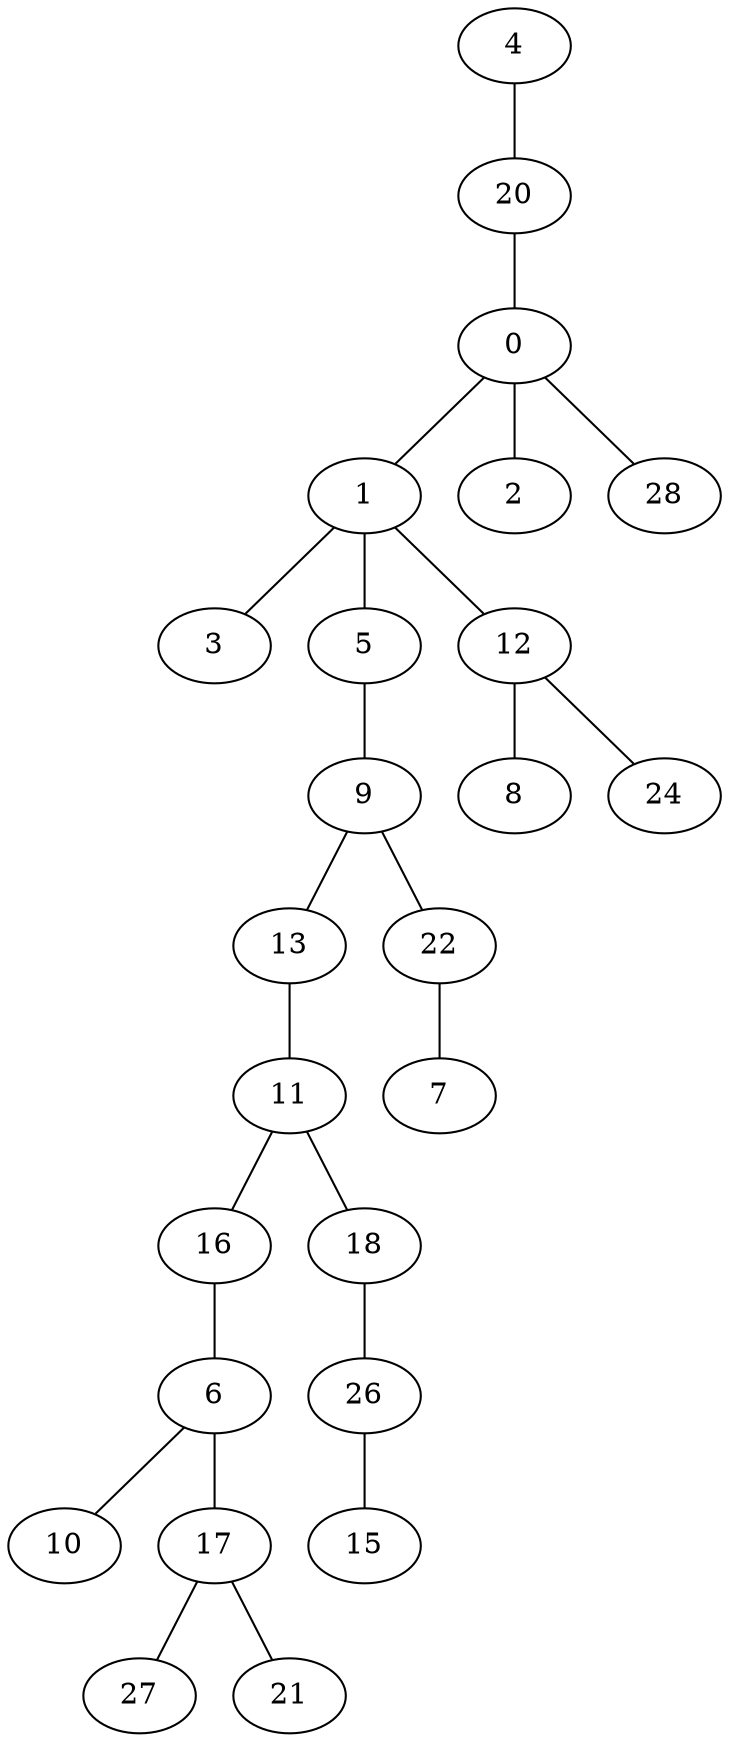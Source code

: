 graph G {
  4;
  20;
  0;
  1;
  3;
  5;
  9;
  13;
  11;
  16;
  6;
  10;
  17;
  27;
  21;
  18;
  26;
  15;
  22;
  7;
  12;
  8;
  24;
  2;
  28;
   4 -- 20;
   20 -- 0;
   0 -- 1;
   1 -- 3;
   1 -- 5;
   5 -- 9;
   9 -- 13;
   13 -- 11;
   11 -- 16;
   16 -- 6;
   6 -- 10;
   6 -- 17;
   17 -- 27;
   17 -- 21;
   11 -- 18;
   18 -- 26;
   26 -- 15;
   9 -- 22;
   22 -- 7;
   1 -- 12;
   12 -- 8;
   12 -- 24;
   0 -- 2;
   0 -- 28;
}
